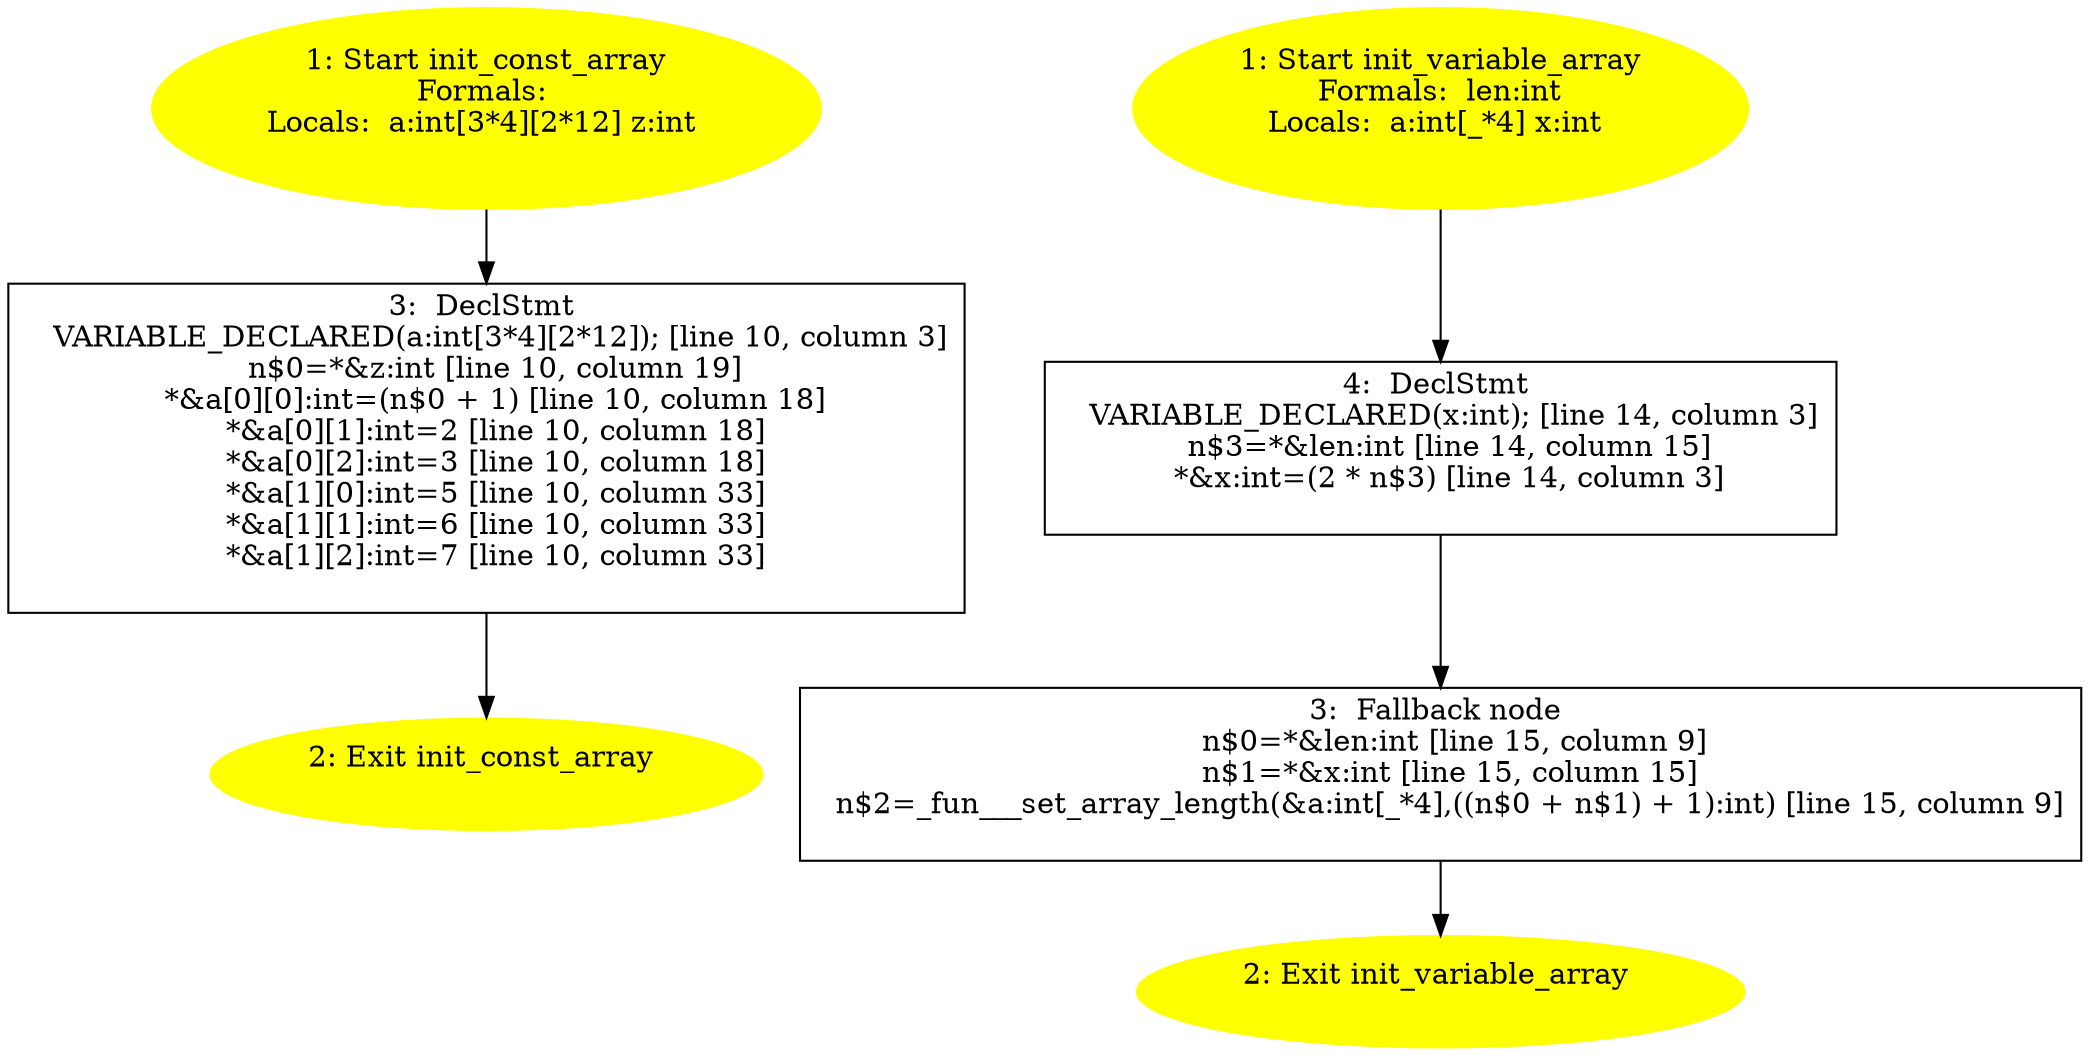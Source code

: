 /* @generated */
digraph cfg {
"init_const_array.b1cf412cdbd1beaf15a9f6a3789043b9_1" [label="1: Start init_const_array\nFormals: \nLocals:  a:int[3*4][2*12] z:int \n  " color=yellow style=filled]
	

	 "init_const_array.b1cf412cdbd1beaf15a9f6a3789043b9_1" -> "init_const_array.b1cf412cdbd1beaf15a9f6a3789043b9_3" ;
"init_const_array.b1cf412cdbd1beaf15a9f6a3789043b9_2" [label="2: Exit init_const_array \n  " color=yellow style=filled]
	

"init_const_array.b1cf412cdbd1beaf15a9f6a3789043b9_3" [label="3:  DeclStmt \n   VARIABLE_DECLARED(a:int[3*4][2*12]); [line 10, column 3]\n  n$0=*&z:int [line 10, column 19]\n  *&a[0][0]:int=(n$0 + 1) [line 10, column 18]\n  *&a[0][1]:int=2 [line 10, column 18]\n  *&a[0][2]:int=3 [line 10, column 18]\n  *&a[1][0]:int=5 [line 10, column 33]\n  *&a[1][1]:int=6 [line 10, column 33]\n  *&a[1][2]:int=7 [line 10, column 33]\n " shape="box"]
	

	 "init_const_array.b1cf412cdbd1beaf15a9f6a3789043b9_3" -> "init_const_array.b1cf412cdbd1beaf15a9f6a3789043b9_2" ;
"init_variable_array.8cdc6857adcb1fd04fb6555d8ce3e4c1_1" [label="1: Start init_variable_array\nFormals:  len:int\nLocals:  a:int[_*4] x:int \n  " color=yellow style=filled]
	

	 "init_variable_array.8cdc6857adcb1fd04fb6555d8ce3e4c1_1" -> "init_variable_array.8cdc6857adcb1fd04fb6555d8ce3e4c1_4" ;
"init_variable_array.8cdc6857adcb1fd04fb6555d8ce3e4c1_2" [label="2: Exit init_variable_array \n  " color=yellow style=filled]
	

"init_variable_array.8cdc6857adcb1fd04fb6555d8ce3e4c1_3" [label="3:  Fallback node \n   n$0=*&len:int [line 15, column 9]\n  n$1=*&x:int [line 15, column 15]\n  n$2=_fun___set_array_length(&a:int[_*4],((n$0 + n$1) + 1):int) [line 15, column 9]\n " shape="box"]
	

	 "init_variable_array.8cdc6857adcb1fd04fb6555d8ce3e4c1_3" -> "init_variable_array.8cdc6857adcb1fd04fb6555d8ce3e4c1_2" ;
"init_variable_array.8cdc6857adcb1fd04fb6555d8ce3e4c1_4" [label="4:  DeclStmt \n   VARIABLE_DECLARED(x:int); [line 14, column 3]\n  n$3=*&len:int [line 14, column 15]\n  *&x:int=(2 * n$3) [line 14, column 3]\n " shape="box"]
	

	 "init_variable_array.8cdc6857adcb1fd04fb6555d8ce3e4c1_4" -> "init_variable_array.8cdc6857adcb1fd04fb6555d8ce3e4c1_3" ;
}
